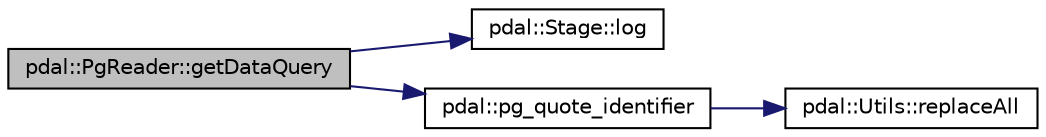 digraph "pdal::PgReader::getDataQuery"
{
  edge [fontname="Helvetica",fontsize="10",labelfontname="Helvetica",labelfontsize="10"];
  node [fontname="Helvetica",fontsize="10",shape=record];
  rankdir="LR";
  Node1 [label="pdal::PgReader::getDataQuery",height=0.2,width=0.4,color="black", fillcolor="grey75", style="filled", fontcolor="black"];
  Node1 -> Node2 [color="midnightblue",fontsize="10",style="solid",fontname="Helvetica"];
  Node2 [label="pdal::Stage::log",height=0.2,width=0.4,color="black", fillcolor="white", style="filled",URL="$classpdal_1_1Stage.html#ae8c29817e14d7cda53fdcbb23102d872"];
  Node1 -> Node3 [color="midnightblue",fontsize="10",style="solid",fontname="Helvetica"];
  Node3 [label="pdal::pg_quote_identifier",height=0.2,width=0.4,color="black", fillcolor="white", style="filled",URL="$namespacepdal.html#ad99ce17aa864ec243dd2c32460009634"];
  Node3 -> Node4 [color="midnightblue",fontsize="10",style="solid",fontname="Helvetica"];
  Node4 [label="pdal::Utils::replaceAll",height=0.2,width=0.4,color="black", fillcolor="white", style="filled",URL="$namespacepdal_1_1Utils.html#aee933a3f2afb351283582a3a50319fca"];
}
